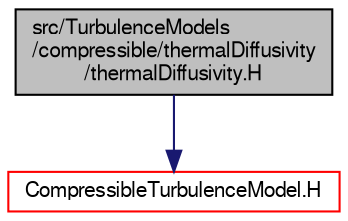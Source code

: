 digraph "src/TurbulenceModels/compressible/thermalDiffusivity/thermalDiffusivity.H"
{
  bgcolor="transparent";
  edge [fontname="FreeSans",fontsize="10",labelfontname="FreeSans",labelfontsize="10"];
  node [fontname="FreeSans",fontsize="10",shape=record];
  Node1 [label="src/TurbulenceModels\l/compressible/thermalDiffusivity\l/thermalDiffusivity.H",height=0.2,width=0.4,color="black", fillcolor="grey75", style="filled" fontcolor="black"];
  Node1 -> Node2 [color="midnightblue",fontsize="10",style="solid",fontname="FreeSans"];
  Node2 [label="CompressibleTurbulenceModel.H",height=0.2,width=0.4,color="red",URL="$a10013.html"];
}
